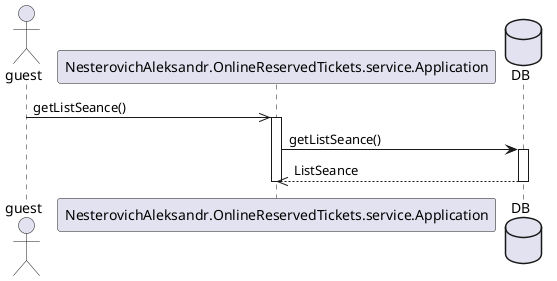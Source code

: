 @startuml

actor guest

guest ->> NesterovichAleksandr.OnlineReservedTickets.service.Application : getListSeance()

activate NesterovichAleksandr.OnlineReservedTickets.service.Application

database DB

NesterovichAleksandr.OnlineReservedTickets.service.Application -> DB : getListSeance()
activate DB
NesterovichAleksandr.OnlineReservedTickets.service.Application <<-- DB : ListSeance
deactivate DB

deactivate NesterovichAleksandr.OnlineReservedTickets.service.Application

@enduml